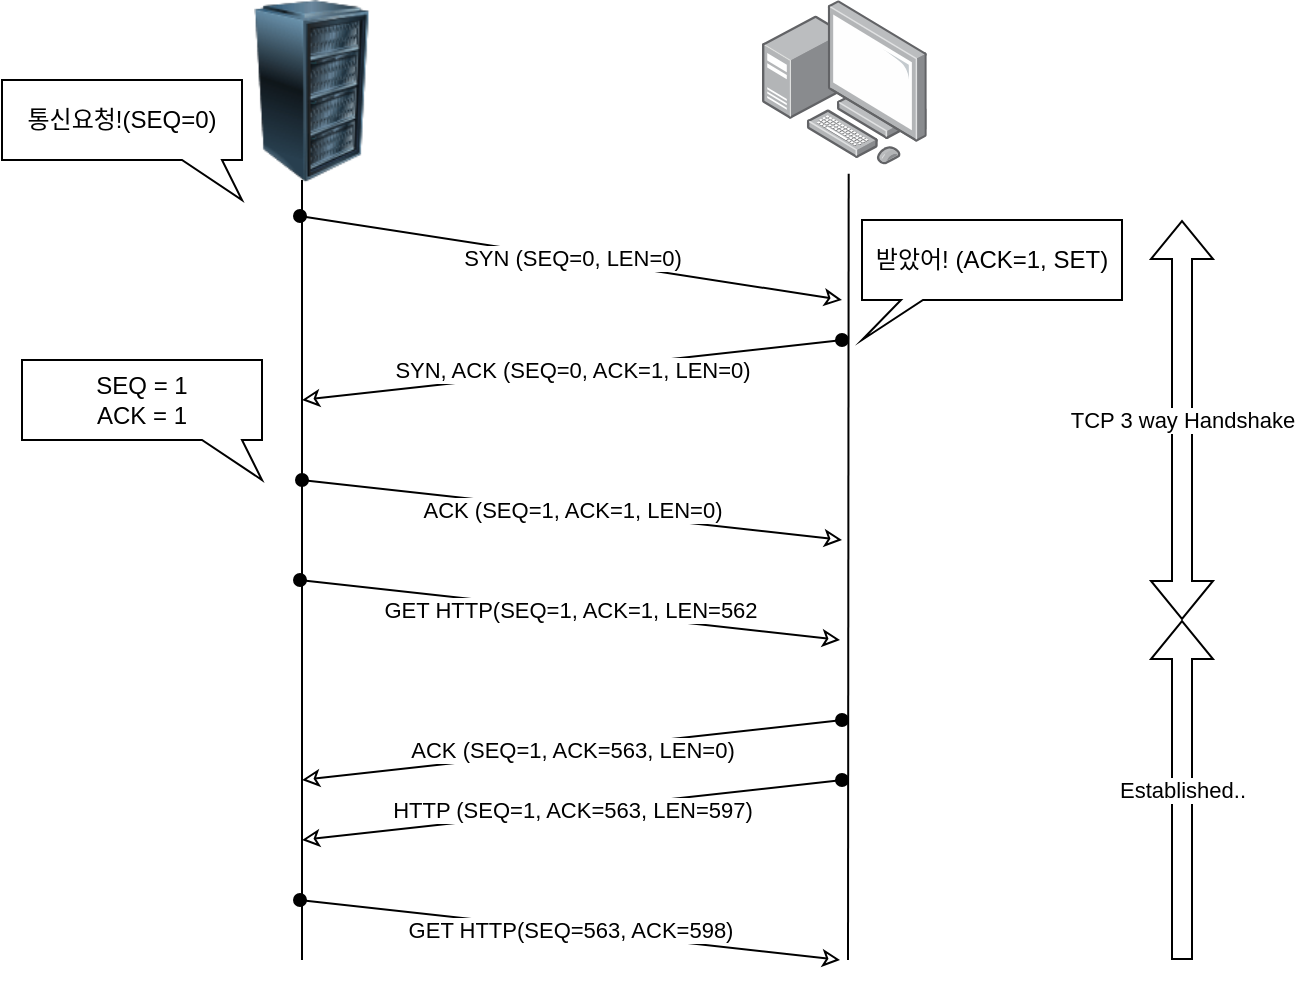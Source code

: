 <mxfile version="21.6.2" type="github">
  <diagram name="페이지-1" id="bavQPEMBGiu1h_pCleNV">
    <mxGraphModel dx="1434" dy="773" grid="1" gridSize="10" guides="1" tooltips="1" connect="1" arrows="1" fold="1" page="1" pageScale="1" pageWidth="827" pageHeight="1169" math="0" shadow="0">
      <root>
        <mxCell id="0" />
        <mxCell id="1" parent="0" />
        <mxCell id="g14udK7brX7VgH0R4HgY-2" value="" style="image;points=[];aspect=fixed;html=1;align=center;shadow=0;dashed=0;image=img/lib/allied_telesis/computer_and_terminals/Personal_Computer_with_Server.svg;" vertex="1" parent="1">
          <mxGeometry x="510" y="40" width="82.4" height="82.4" as="geometry" />
        </mxCell>
        <mxCell id="g14udK7brX7VgH0R4HgY-3" value="" style="image;html=1;image=img/lib/clip_art/computers/Server_Rack_128x128.png" vertex="1" parent="1">
          <mxGeometry x="240" y="40" width="90" height="91.2" as="geometry" />
        </mxCell>
        <mxCell id="g14udK7brX7VgH0R4HgY-4" value="" style="endArrow=none;html=1;rounded=0;" edge="1" parent="1">
          <mxGeometry width="50" height="50" relative="1" as="geometry">
            <mxPoint x="280" y="520" as="sourcePoint" />
            <mxPoint x="280" y="130" as="targetPoint" />
          </mxGeometry>
        </mxCell>
        <mxCell id="g14udK7brX7VgH0R4HgY-5" value="" style="endArrow=none;html=1;rounded=0;entryX=0.526;entryY=1.054;entryDx=0;entryDy=0;entryPerimeter=0;" edge="1" parent="1" target="g14udK7brX7VgH0R4HgY-2">
          <mxGeometry width="50" height="50" relative="1" as="geometry">
            <mxPoint x="553" y="520" as="sourcePoint" />
            <mxPoint x="440" y="260" as="targetPoint" />
          </mxGeometry>
        </mxCell>
        <mxCell id="g14udK7brX7VgH0R4HgY-6" value="SYN (SEQ=0, LEN=0)" style="endArrow=oval;html=1;rounded=0;targetPerimeterSpacing=2;sourcePerimeterSpacing=2;startArrow=classic;startFill=0;endFill=1;" edge="1" parent="1">
          <mxGeometry width="50" height="50" relative="1" as="geometry">
            <mxPoint x="550" y="190" as="sourcePoint" />
            <mxPoint x="279" y="148" as="targetPoint" />
          </mxGeometry>
        </mxCell>
        <mxCell id="g14udK7brX7VgH0R4HgY-8" value="SYN, ACK (SEQ=0, ACK=1, LEN=0)" style="endArrow=classic;html=1;rounded=0;targetPerimeterSpacing=2;sourcePerimeterSpacing=2;startArrow=oval;startFill=1;endFill=0;" edge="1" parent="1">
          <mxGeometry width="50" height="50" relative="1" as="geometry">
            <mxPoint x="550" y="210" as="sourcePoint" />
            <mxPoint x="280" y="240" as="targetPoint" />
          </mxGeometry>
        </mxCell>
        <mxCell id="g14udK7brX7VgH0R4HgY-10" value="ACK (SEQ=1, ACK=1, LEN=0)" style="endArrow=oval;html=1;rounded=0;targetPerimeterSpacing=2;sourcePerimeterSpacing=2;startArrow=classic;startFill=0;endFill=1;" edge="1" parent="1">
          <mxGeometry width="50" height="50" relative="1" as="geometry">
            <mxPoint x="550" y="310" as="sourcePoint" />
            <mxPoint x="280" y="280" as="targetPoint" />
            <mxPoint as="offset" />
          </mxGeometry>
        </mxCell>
        <mxCell id="g14udK7brX7VgH0R4HgY-11" value="GET HTTP(SEQ=1, ACK=1, LEN=562" style="endArrow=oval;html=1;rounded=0;targetPerimeterSpacing=2;sourcePerimeterSpacing=2;startArrow=classic;startFill=0;endFill=1;" edge="1" parent="1">
          <mxGeometry width="50" height="50" relative="1" as="geometry">
            <mxPoint x="549" y="360" as="sourcePoint" />
            <mxPoint x="279" y="330" as="targetPoint" />
            <mxPoint as="offset" />
          </mxGeometry>
        </mxCell>
        <mxCell id="g14udK7brX7VgH0R4HgY-12" value="받았어! (ACK=1, SET)" style="shape=callout;whiteSpace=wrap;html=1;perimeter=calloutPerimeter;position2=0;size=20;position=0.15;base=11;" vertex="1" parent="1">
          <mxGeometry x="560" y="150" width="130" height="60" as="geometry" />
        </mxCell>
        <mxCell id="g14udK7brX7VgH0R4HgY-13" value="통신요청!(SEQ=0)" style="shape=callout;whiteSpace=wrap;html=1;perimeter=calloutPerimeter;position2=1;size=20;position=0.75;base=20;" vertex="1" parent="1">
          <mxGeometry x="130" y="80" width="120" height="60" as="geometry" />
        </mxCell>
        <mxCell id="g14udK7brX7VgH0R4HgY-15" value="SEQ = 1&lt;br&gt;ACK = 1" style="shape=callout;whiteSpace=wrap;html=1;perimeter=calloutPerimeter;position2=1;size=20;position=0.75;base=20;" vertex="1" parent="1">
          <mxGeometry x="140" y="220" width="120" height="60" as="geometry" />
        </mxCell>
        <mxCell id="g14udK7brX7VgH0R4HgY-19" value="TCP 3 way Handshake" style="shape=flexArrow;endArrow=classic;startArrow=classic;html=1;rounded=0;" edge="1" parent="1">
          <mxGeometry width="100" height="100" relative="1" as="geometry">
            <mxPoint x="720" y="350" as="sourcePoint" />
            <mxPoint x="720" y="150" as="targetPoint" />
          </mxGeometry>
        </mxCell>
        <mxCell id="g14udK7brX7VgH0R4HgY-22" value="Established.." style="shape=flexArrow;endArrow=classic;html=1;rounded=0;" edge="1" parent="1">
          <mxGeometry width="50" height="50" relative="1" as="geometry">
            <mxPoint x="720" y="520" as="sourcePoint" />
            <mxPoint x="720" y="350" as="targetPoint" />
          </mxGeometry>
        </mxCell>
        <mxCell id="g14udK7brX7VgH0R4HgY-23" value="ACK (SEQ=1, ACK=563, LEN=0)" style="endArrow=classic;html=1;rounded=0;targetPerimeterSpacing=2;sourcePerimeterSpacing=2;startArrow=oval;startFill=1;endFill=0;" edge="1" parent="1">
          <mxGeometry x="0.001" width="50" height="50" relative="1" as="geometry">
            <mxPoint x="550" y="400" as="sourcePoint" />
            <mxPoint x="280" y="430" as="targetPoint" />
            <mxPoint as="offset" />
          </mxGeometry>
        </mxCell>
        <mxCell id="g14udK7brX7VgH0R4HgY-24" value="HTTP (SEQ=1, ACK=563, LEN=597)" style="endArrow=classic;html=1;rounded=0;targetPerimeterSpacing=2;sourcePerimeterSpacing=2;startArrow=oval;startFill=1;endFill=0;" edge="1" parent="1">
          <mxGeometry width="50" height="50" relative="1" as="geometry">
            <mxPoint x="550" y="430" as="sourcePoint" />
            <mxPoint x="280" y="460" as="targetPoint" />
          </mxGeometry>
        </mxCell>
        <mxCell id="g14udK7brX7VgH0R4HgY-25" value="GET HTTP(SEQ=563, ACK=598)" style="endArrow=oval;html=1;rounded=0;targetPerimeterSpacing=2;sourcePerimeterSpacing=2;startArrow=classic;startFill=0;endFill=1;" edge="1" parent="1">
          <mxGeometry width="50" height="50" relative="1" as="geometry">
            <mxPoint x="549" y="520" as="sourcePoint" />
            <mxPoint x="279" y="490" as="targetPoint" />
            <mxPoint as="offset" />
          </mxGeometry>
        </mxCell>
      </root>
    </mxGraphModel>
  </diagram>
</mxfile>
